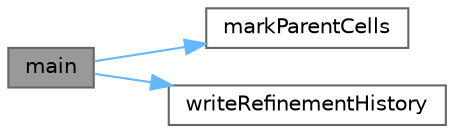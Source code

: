 digraph "main"
{
 // LATEX_PDF_SIZE
  bgcolor="transparent";
  edge [fontname=Helvetica,fontsize=10,labelfontname=Helvetica,labelfontsize=10];
  node [fontname=Helvetica,fontsize=10,shape=box,height=0.2,width=0.4];
  rankdir="LR";
  Node1 [id="Node000001",label="main",height=0.2,width=0.4,color="gray40", fillcolor="grey60", style="filled", fontcolor="black",tooltip=" "];
  Node1 -> Node2 [id="edge1_Node000001_Node000002",color="steelblue1",style="solid",tooltip=" "];
  Node2 [id="Node000002",label="markParentCells",height=0.2,width=0.4,color="grey40", fillcolor="white", style="filled",URL="$decomposeParMesh3D_8C.html#a86f38513e4433701a2aa31856352a1bb",tooltip=" "];
  Node1 -> Node3 [id="edge2_Node000001_Node000003",color="steelblue1",style="solid",tooltip=" "];
  Node3 [id="Node000003",label="writeRefinementHistory",height=0.2,width=0.4,color="grey40", fillcolor="white", style="filled",URL="$decomposeParMesh3D_8C.html#a60da695937bf076958ce31095ea2d919",tooltip=" "];
}
